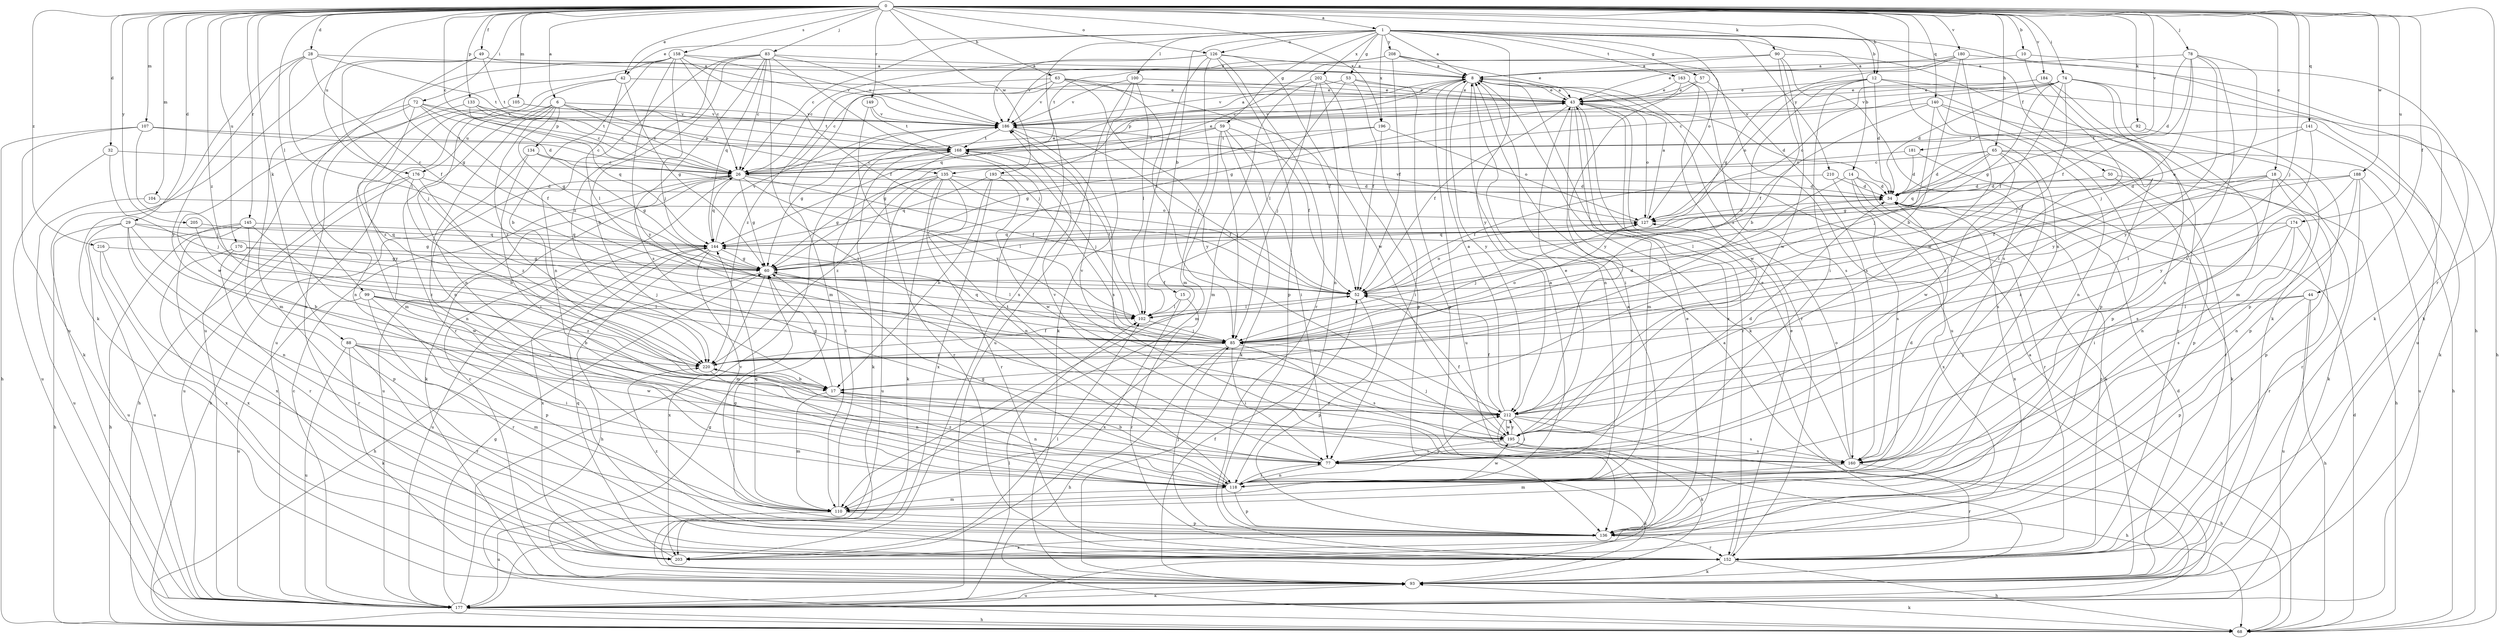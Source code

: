 strict digraph  {
0;
1;
6;
8;
10;
12;
14;
15;
17;
18;
26;
28;
29;
32;
34;
42;
43;
44;
49;
50;
52;
53;
57;
59;
60;
63;
65;
68;
72;
74;
77;
78;
83;
85;
88;
90;
92;
93;
99;
100;
102;
104;
105;
107;
110;
118;
126;
127;
133;
134;
135;
136;
140;
141;
144;
145;
149;
152;
158;
160;
163;
168;
170;
174;
176;
177;
180;
181;
184;
186;
188;
193;
195;
196;
202;
203;
205;
208;
210;
212;
216;
220;
0 -> 1  [label=a];
0 -> 6  [label=a];
0 -> 10  [label=b];
0 -> 12  [label=b];
0 -> 18  [label=c];
0 -> 26  [label=c];
0 -> 28  [label=d];
0 -> 29  [label=d];
0 -> 32  [label=d];
0 -> 42  [label=e];
0 -> 44  [label=f];
0 -> 49  [label=f];
0 -> 63  [label=h];
0 -> 65  [label=h];
0 -> 72  [label=i];
0 -> 74  [label=i];
0 -> 78  [label=j];
0 -> 83  [label=j];
0 -> 85  [label=j];
0 -> 88  [label=k];
0 -> 90  [label=k];
0 -> 92  [label=k];
0 -> 99  [label=l];
0 -> 104  [label=m];
0 -> 105  [label=m];
0 -> 107  [label=m];
0 -> 118  [label=n];
0 -> 126  [label=o];
0 -> 133  [label=p];
0 -> 140  [label=q];
0 -> 141  [label=q];
0 -> 145  [label=r];
0 -> 149  [label=r];
0 -> 152  [label=r];
0 -> 158  [label=s];
0 -> 170  [label=u];
0 -> 174  [label=u];
0 -> 176  [label=u];
0 -> 180  [label=v];
0 -> 181  [label=v];
0 -> 184  [label=v];
0 -> 188  [label=w];
0 -> 193  [label=w];
0 -> 196  [label=x];
0 -> 205  [label=y];
0 -> 216  [label=z];
0 -> 220  [label=z];
1 -> 8  [label=a];
1 -> 12  [label=b];
1 -> 14  [label=b];
1 -> 15  [label=b];
1 -> 26  [label=c];
1 -> 42  [label=e];
1 -> 50  [label=f];
1 -> 53  [label=g];
1 -> 57  [label=g];
1 -> 59  [label=g];
1 -> 68  [label=h];
1 -> 100  [label=l];
1 -> 126  [label=o];
1 -> 127  [label=o];
1 -> 163  [label=t];
1 -> 196  [label=x];
1 -> 202  [label=x];
1 -> 203  [label=x];
1 -> 208  [label=y];
1 -> 210  [label=y];
1 -> 212  [label=y];
6 -> 26  [label=c];
6 -> 60  [label=g];
6 -> 118  [label=n];
6 -> 134  [label=p];
6 -> 135  [label=p];
6 -> 152  [label=r];
6 -> 176  [label=u];
6 -> 186  [label=v];
6 -> 220  [label=z];
8 -> 43  [label=e];
8 -> 93  [label=k];
8 -> 118  [label=n];
8 -> 135  [label=p];
8 -> 144  [label=q];
8 -> 152  [label=r];
8 -> 177  [label=u];
8 -> 203  [label=x];
8 -> 212  [label=y];
10 -> 8  [label=a];
10 -> 77  [label=i];
10 -> 93  [label=k];
12 -> 34  [label=d];
12 -> 43  [label=e];
12 -> 77  [label=i];
12 -> 127  [label=o];
12 -> 136  [label=p];
12 -> 177  [label=u];
12 -> 220  [label=z];
14 -> 34  [label=d];
14 -> 93  [label=k];
14 -> 102  [label=l];
14 -> 152  [label=r];
14 -> 203  [label=x];
15 -> 102  [label=l];
15 -> 152  [label=r];
15 -> 203  [label=x];
17 -> 60  [label=g];
17 -> 110  [label=m];
17 -> 118  [label=n];
17 -> 212  [label=y];
18 -> 34  [label=d];
18 -> 85  [label=j];
18 -> 118  [label=n];
18 -> 136  [label=p];
18 -> 152  [label=r];
18 -> 220  [label=z];
26 -> 34  [label=d];
26 -> 43  [label=e];
26 -> 52  [label=f];
26 -> 60  [label=g];
26 -> 68  [label=h];
26 -> 93  [label=k];
26 -> 102  [label=l];
26 -> 144  [label=q];
26 -> 177  [label=u];
28 -> 8  [label=a];
28 -> 52  [label=f];
28 -> 93  [label=k];
28 -> 102  [label=l];
28 -> 168  [label=t];
28 -> 212  [label=y];
29 -> 17  [label=b];
29 -> 60  [label=g];
29 -> 68  [label=h];
29 -> 118  [label=n];
29 -> 144  [label=q];
29 -> 152  [label=r];
29 -> 177  [label=u];
32 -> 26  [label=c];
32 -> 85  [label=j];
32 -> 177  [label=u];
34 -> 127  [label=o];
34 -> 152  [label=r];
34 -> 203  [label=x];
42 -> 43  [label=e];
42 -> 60  [label=g];
42 -> 102  [label=l];
42 -> 118  [label=n];
42 -> 177  [label=u];
43 -> 8  [label=a];
43 -> 34  [label=d];
43 -> 52  [label=f];
43 -> 77  [label=i];
43 -> 110  [label=m];
43 -> 127  [label=o];
43 -> 152  [label=r];
43 -> 186  [label=v];
44 -> 68  [label=h];
44 -> 102  [label=l];
44 -> 136  [label=p];
44 -> 177  [label=u];
44 -> 212  [label=y];
49 -> 8  [label=a];
49 -> 60  [label=g];
49 -> 85  [label=j];
49 -> 168  [label=t];
49 -> 177  [label=u];
49 -> 186  [label=v];
50 -> 34  [label=d];
50 -> 68  [label=h];
50 -> 93  [label=k];
52 -> 102  [label=l];
52 -> 127  [label=o];
52 -> 136  [label=p];
53 -> 43  [label=e];
53 -> 52  [label=f];
53 -> 102  [label=l];
53 -> 136  [label=p];
53 -> 186  [label=v];
57 -> 43  [label=e];
57 -> 160  [label=s];
57 -> 212  [label=y];
59 -> 52  [label=f];
59 -> 60  [label=g];
59 -> 77  [label=i];
59 -> 85  [label=j];
59 -> 93  [label=k];
59 -> 110  [label=m];
59 -> 168  [label=t];
60 -> 52  [label=f];
60 -> 68  [label=h];
60 -> 102  [label=l];
60 -> 203  [label=x];
63 -> 43  [label=e];
63 -> 52  [label=f];
63 -> 85  [label=j];
63 -> 110  [label=m];
63 -> 186  [label=v];
63 -> 212  [label=y];
63 -> 220  [label=z];
65 -> 26  [label=c];
65 -> 34  [label=d];
65 -> 60  [label=g];
65 -> 68  [label=h];
65 -> 144  [label=q];
65 -> 152  [label=r];
65 -> 160  [label=s];
65 -> 195  [label=w];
68 -> 8  [label=a];
68 -> 34  [label=d];
68 -> 93  [label=k];
72 -> 26  [label=c];
72 -> 34  [label=d];
72 -> 52  [label=f];
72 -> 110  [label=m];
72 -> 118  [label=n];
72 -> 186  [label=v];
72 -> 220  [label=z];
74 -> 34  [label=d];
74 -> 43  [label=e];
74 -> 52  [label=f];
74 -> 60  [label=g];
74 -> 68  [label=h];
74 -> 85  [label=j];
74 -> 110  [label=m];
74 -> 118  [label=n];
74 -> 127  [label=o];
74 -> 186  [label=v];
77 -> 17  [label=b];
77 -> 93  [label=k];
77 -> 118  [label=n];
77 -> 168  [label=t];
78 -> 8  [label=a];
78 -> 34  [label=d];
78 -> 52  [label=f];
78 -> 77  [label=i];
78 -> 85  [label=j];
78 -> 160  [label=s];
78 -> 212  [label=y];
83 -> 8  [label=a];
83 -> 17  [label=b];
83 -> 26  [label=c];
83 -> 77  [label=i];
83 -> 85  [label=j];
83 -> 118  [label=n];
83 -> 144  [label=q];
83 -> 160  [label=s];
83 -> 186  [label=v];
83 -> 220  [label=z];
85 -> 34  [label=d];
85 -> 68  [label=h];
85 -> 77  [label=i];
85 -> 127  [label=o];
85 -> 144  [label=q];
85 -> 160  [label=s];
85 -> 220  [label=z];
88 -> 77  [label=i];
88 -> 93  [label=k];
88 -> 110  [label=m];
88 -> 152  [label=r];
88 -> 177  [label=u];
88 -> 195  [label=w];
88 -> 220  [label=z];
90 -> 8  [label=a];
90 -> 17  [label=b];
90 -> 26  [label=c];
90 -> 93  [label=k];
90 -> 160  [label=s];
90 -> 195  [label=w];
92 -> 136  [label=p];
92 -> 168  [label=t];
93 -> 26  [label=c];
93 -> 34  [label=d];
93 -> 52  [label=f];
93 -> 60  [label=g];
93 -> 177  [label=u];
99 -> 17  [label=b];
99 -> 102  [label=l];
99 -> 136  [label=p];
99 -> 152  [label=r];
99 -> 177  [label=u];
99 -> 220  [label=z];
100 -> 43  [label=e];
100 -> 93  [label=k];
100 -> 102  [label=l];
100 -> 177  [label=u];
100 -> 186  [label=v];
102 -> 85  [label=j];
102 -> 168  [label=t];
104 -> 127  [label=o];
104 -> 177  [label=u];
105 -> 110  [label=m];
105 -> 168  [label=t];
105 -> 186  [label=v];
105 -> 212  [label=y];
107 -> 26  [label=c];
107 -> 68  [label=h];
107 -> 85  [label=j];
107 -> 93  [label=k];
107 -> 168  [label=t];
110 -> 136  [label=p];
110 -> 144  [label=q];
110 -> 168  [label=t];
110 -> 177  [label=u];
118 -> 8  [label=a];
118 -> 34  [label=d];
118 -> 60  [label=g];
118 -> 77  [label=i];
118 -> 110  [label=m];
118 -> 136  [label=p];
118 -> 195  [label=w];
118 -> 212  [label=y];
118 -> 220  [label=z];
126 -> 8  [label=a];
126 -> 26  [label=c];
126 -> 102  [label=l];
126 -> 110  [label=m];
126 -> 136  [label=p];
126 -> 152  [label=r];
126 -> 186  [label=v];
126 -> 195  [label=w];
127 -> 8  [label=a];
127 -> 85  [label=j];
127 -> 144  [label=q];
127 -> 186  [label=v];
133 -> 26  [label=c];
133 -> 144  [label=q];
133 -> 168  [label=t];
133 -> 186  [label=v];
133 -> 195  [label=w];
134 -> 26  [label=c];
134 -> 60  [label=g];
134 -> 77  [label=i];
134 -> 118  [label=n];
135 -> 34  [label=d];
135 -> 52  [label=f];
135 -> 60  [label=g];
135 -> 93  [label=k];
135 -> 118  [label=n];
135 -> 152  [label=r];
135 -> 177  [label=u];
135 -> 220  [label=z];
136 -> 8  [label=a];
136 -> 43  [label=e];
136 -> 60  [label=g];
136 -> 85  [label=j];
136 -> 152  [label=r];
136 -> 203  [label=x];
136 -> 220  [label=z];
140 -> 52  [label=f];
140 -> 85  [label=j];
140 -> 118  [label=n];
140 -> 136  [label=p];
140 -> 152  [label=r];
140 -> 186  [label=v];
141 -> 93  [label=k];
141 -> 127  [label=o];
141 -> 168  [label=t];
141 -> 212  [label=y];
144 -> 60  [label=g];
144 -> 68  [label=h];
144 -> 110  [label=m];
144 -> 177  [label=u];
144 -> 186  [label=v];
144 -> 203  [label=x];
145 -> 68  [label=h];
145 -> 136  [label=p];
145 -> 144  [label=q];
145 -> 177  [label=u];
145 -> 195  [label=w];
145 -> 203  [label=x];
149 -> 168  [label=t];
149 -> 186  [label=v];
149 -> 212  [label=y];
152 -> 43  [label=e];
152 -> 68  [label=h];
152 -> 93  [label=k];
158 -> 8  [label=a];
158 -> 17  [label=b];
158 -> 26  [label=c];
158 -> 52  [label=f];
158 -> 85  [label=j];
158 -> 177  [label=u];
158 -> 186  [label=v];
158 -> 203  [label=x];
158 -> 212  [label=y];
160 -> 43  [label=e];
160 -> 110  [label=m];
160 -> 127  [label=o];
160 -> 152  [label=r];
160 -> 186  [label=v];
163 -> 43  [label=e];
163 -> 60  [label=g];
163 -> 160  [label=s];
163 -> 195  [label=w];
168 -> 26  [label=c];
168 -> 43  [label=e];
168 -> 85  [label=j];
168 -> 93  [label=k];
168 -> 152  [label=r];
170 -> 60  [label=g];
170 -> 85  [label=j];
170 -> 152  [label=r];
170 -> 203  [label=x];
174 -> 77  [label=i];
174 -> 144  [label=q];
174 -> 152  [label=r];
174 -> 160  [label=s];
174 -> 220  [label=z];
176 -> 17  [label=b];
176 -> 34  [label=d];
176 -> 68  [label=h];
176 -> 177  [label=u];
176 -> 220  [label=z];
177 -> 8  [label=a];
177 -> 26  [label=c];
177 -> 60  [label=g];
177 -> 68  [label=h];
177 -> 93  [label=k];
177 -> 102  [label=l];
177 -> 186  [label=v];
180 -> 8  [label=a];
180 -> 17  [label=b];
180 -> 43  [label=e];
180 -> 60  [label=g];
180 -> 93  [label=k];
180 -> 195  [label=w];
181 -> 26  [label=c];
181 -> 34  [label=d];
181 -> 136  [label=p];
184 -> 26  [label=c];
184 -> 43  [label=e];
184 -> 136  [label=p];
184 -> 212  [label=y];
186 -> 8  [label=a];
186 -> 52  [label=f];
186 -> 60  [label=g];
186 -> 160  [label=s];
186 -> 168  [label=t];
188 -> 34  [label=d];
188 -> 52  [label=f];
188 -> 93  [label=k];
188 -> 118  [label=n];
188 -> 160  [label=s];
188 -> 177  [label=u];
193 -> 17  [label=b];
193 -> 34  [label=d];
193 -> 144  [label=q];
193 -> 195  [label=w];
193 -> 203  [label=x];
195 -> 34  [label=d];
195 -> 43  [label=e];
195 -> 52  [label=f];
195 -> 68  [label=h];
195 -> 77  [label=i];
195 -> 85  [label=j];
195 -> 160  [label=s];
195 -> 212  [label=y];
196 -> 60  [label=g];
196 -> 77  [label=i];
196 -> 127  [label=o];
196 -> 168  [label=t];
202 -> 26  [label=c];
202 -> 43  [label=e];
202 -> 85  [label=j];
202 -> 110  [label=m];
202 -> 118  [label=n];
202 -> 136  [label=p];
203 -> 102  [label=l];
203 -> 144  [label=q];
205 -> 144  [label=q];
205 -> 220  [label=z];
208 -> 8  [label=a];
208 -> 43  [label=e];
208 -> 52  [label=f];
208 -> 168  [label=t];
208 -> 177  [label=u];
208 -> 186  [label=v];
210 -> 34  [label=d];
210 -> 52  [label=f];
210 -> 160  [label=s];
212 -> 8  [label=a];
212 -> 52  [label=f];
212 -> 68  [label=h];
212 -> 77  [label=i];
212 -> 93  [label=k];
212 -> 160  [label=s];
212 -> 186  [label=v];
212 -> 195  [label=w];
216 -> 60  [label=g];
216 -> 152  [label=r];
216 -> 203  [label=x];
220 -> 17  [label=b];
220 -> 52  [label=f];
220 -> 118  [label=n];
}
